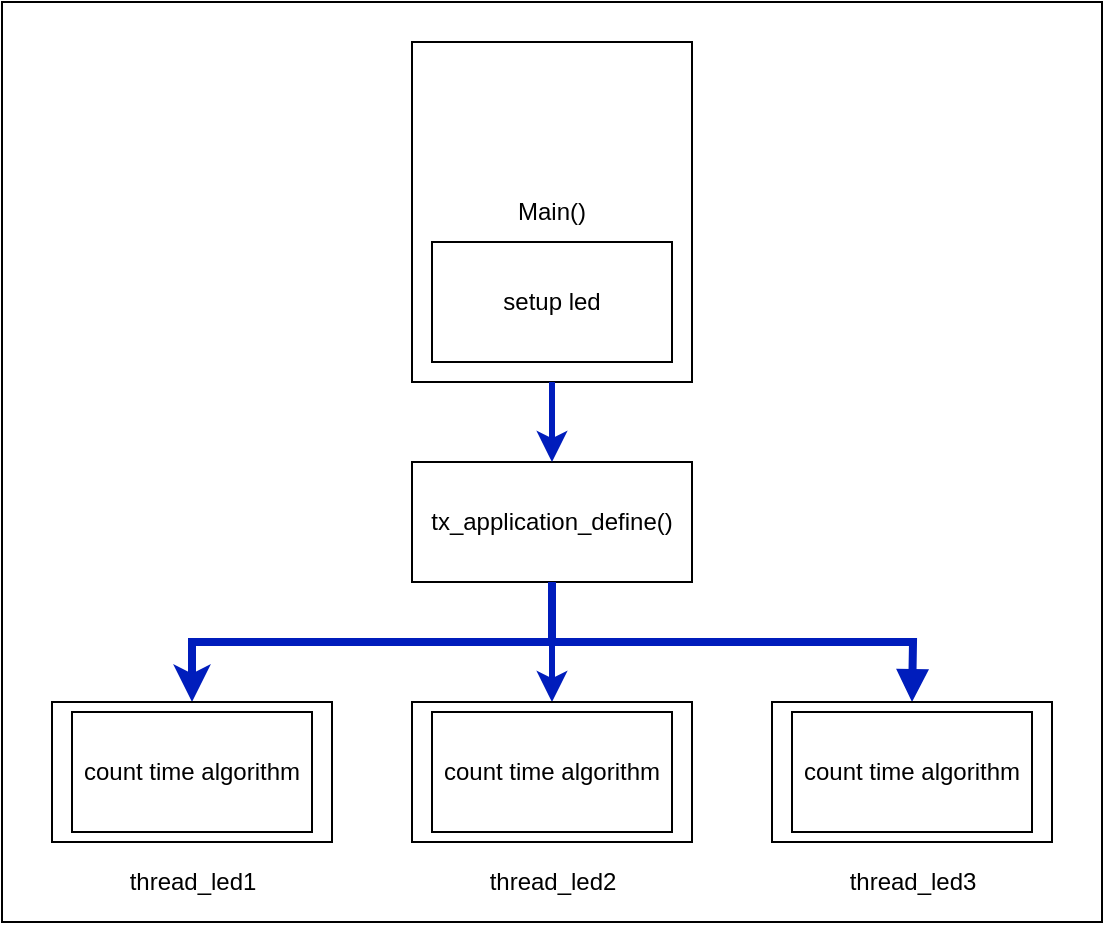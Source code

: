 <mxfile version="15.7.3" type="device" pages="2"><diagram id="cRVAXnTOFjp3nSJqKgAd" name="Page-1"><mxGraphModel dx="1574" dy="846" grid="1" gridSize="10" guides="1" tooltips="1" connect="1" arrows="1" fold="1" page="1" pageScale="1" pageWidth="827" pageHeight="1169" math="0" shadow="0"><root><mxCell id="0"/><mxCell id="1" parent="0"/><mxCell id="h6bPNr3g_7eUPRkoEgeZ-9" value="" style="group" vertex="1" connectable="0" parent="1"><mxGeometry x="125" y="30" width="550" height="460" as="geometry"/></mxCell><mxCell id="h6bPNr3g_7eUPRkoEgeZ-1" value="" style="rounded=0;whiteSpace=wrap;html=1;" vertex="1" parent="h6bPNr3g_7eUPRkoEgeZ-9"><mxGeometry width="550" height="460" as="geometry"/></mxCell><mxCell id="QPXnfe6qVKNh6VUDUDty-6" value="Main()" style="rounded=0;whiteSpace=wrap;html=1;" vertex="1" parent="h6bPNr3g_7eUPRkoEgeZ-9"><mxGeometry x="205" y="20" width="140" height="170" as="geometry"/></mxCell><mxCell id="QPXnfe6qVKNh6VUDUDty-23" style="edgeStyle=orthogonalEdgeStyle;rounded=0;orthogonalLoop=1;jettySize=auto;html=1;exitX=0.5;exitY=1;exitDx=0;exitDy=0;entryX=0.5;entryY=0;entryDx=0;entryDy=0;strokeWidth=3;fillColor=#0050ef;strokeColor=#001DBC;" edge="1" parent="h6bPNr3g_7eUPRkoEgeZ-9" source="QPXnfe6qVKNh6VUDUDty-7"><mxGeometry relative="1" as="geometry"><mxPoint x="275" y="350" as="targetPoint"/></mxGeometry></mxCell><mxCell id="QPXnfe6qVKNh6VUDUDty-7" value="tx_application_define()" style="rounded=0;whiteSpace=wrap;html=1;" vertex="1" parent="h6bPNr3g_7eUPRkoEgeZ-9"><mxGeometry x="205" y="230" width="140" height="60" as="geometry"/></mxCell><mxCell id="QPXnfe6qVKNh6VUDUDty-22" style="edgeStyle=orthogonalEdgeStyle;rounded=0;orthogonalLoop=1;jettySize=auto;html=1;exitX=0.5;exitY=1;exitDx=0;exitDy=0;entryX=0.5;entryY=0;entryDx=0;entryDy=0;strokeWidth=3;fillColor=#0050ef;strokeColor=#001DBC;" edge="1" parent="h6bPNr3g_7eUPRkoEgeZ-9" source="QPXnfe6qVKNh6VUDUDty-6" target="QPXnfe6qVKNh6VUDUDty-7"><mxGeometry relative="1" as="geometry"/></mxCell><mxCell id="QPXnfe6qVKNh6VUDUDty-24" style="edgeStyle=orthogonalEdgeStyle;rounded=0;orthogonalLoop=1;jettySize=auto;html=1;exitX=0.5;exitY=1;exitDx=0;exitDy=0;entryX=0.5;entryY=0;entryDx=0;entryDy=0;strokeWidth=4;fillColor=#0050ef;strokeColor=#001DBC;" edge="1" parent="h6bPNr3g_7eUPRkoEgeZ-9" source="QPXnfe6qVKNh6VUDUDty-7" target="QPXnfe6qVKNh6VUDUDty-10"><mxGeometry relative="1" as="geometry"/></mxCell><mxCell id="QPXnfe6qVKNh6VUDUDty-25" style="edgeStyle=orthogonalEdgeStyle;rounded=0;orthogonalLoop=1;jettySize=auto;html=1;exitX=0.5;exitY=1;exitDx=0;exitDy=0;entryX=0.5;entryY=0;entryDx=0;entryDy=0;endArrow=block;endFill=1;strokeWidth=4;fillColor=#0050ef;strokeColor=#001DBC;" edge="1" parent="h6bPNr3g_7eUPRkoEgeZ-9" source="QPXnfe6qVKNh6VUDUDty-7"><mxGeometry relative="1" as="geometry"><mxPoint x="455" y="350" as="targetPoint"/></mxGeometry></mxCell><mxCell id="QPXnfe6qVKNh6VUDUDty-18" value="setup led" style="rounded=0;whiteSpace=wrap;html=1;" vertex="1" parent="h6bPNr3g_7eUPRkoEgeZ-9"><mxGeometry x="215" y="120" width="120" height="60" as="geometry"/></mxCell><mxCell id="QPXnfe6qVKNh6VUDUDty-26" value="thread_led1" style="text;html=1;align=center;verticalAlign=middle;resizable=0;points=[];autosize=1;strokeColor=none;fillColor=none;" vertex="1" parent="h6bPNr3g_7eUPRkoEgeZ-9"><mxGeometry x="55" y="430" width="80" height="20" as="geometry"/></mxCell><mxCell id="QPXnfe6qVKNh6VUDUDty-27" value="thread_led2" style="text;html=1;align=center;verticalAlign=middle;resizable=0;points=[];autosize=1;strokeColor=none;fillColor=none;" vertex="1" parent="h6bPNr3g_7eUPRkoEgeZ-9"><mxGeometry x="235" y="430" width="80" height="20" as="geometry"/></mxCell><mxCell id="QPXnfe6qVKNh6VUDUDty-28" value="thread_led3" style="text;html=1;align=center;verticalAlign=middle;resizable=0;points=[];autosize=1;strokeColor=none;fillColor=none;" vertex="1" parent="h6bPNr3g_7eUPRkoEgeZ-9"><mxGeometry x="415" y="430" width="80" height="20" as="geometry"/></mxCell><mxCell id="h6bPNr3g_7eUPRkoEgeZ-2" value="" style="group" vertex="1" connectable="0" parent="h6bPNr3g_7eUPRkoEgeZ-9"><mxGeometry x="25" y="350" width="140" height="70" as="geometry"/></mxCell><mxCell id="QPXnfe6qVKNh6VUDUDty-10" value="" style="rounded=0;whiteSpace=wrap;html=1;" vertex="1" parent="h6bPNr3g_7eUPRkoEgeZ-2"><mxGeometry width="140" height="70" as="geometry"/></mxCell><mxCell id="QPXnfe6qVKNh6VUDUDty-15" value="count time algorithm" style="rounded=0;whiteSpace=wrap;html=1;" vertex="1" parent="h6bPNr3g_7eUPRkoEgeZ-2"><mxGeometry x="10" y="5" width="120" height="60" as="geometry"/></mxCell><mxCell id="h6bPNr3g_7eUPRkoEgeZ-3" value="" style="group" vertex="1" connectable="0" parent="h6bPNr3g_7eUPRkoEgeZ-9"><mxGeometry x="385" y="350" width="140" height="70" as="geometry"/></mxCell><mxCell id="h6bPNr3g_7eUPRkoEgeZ-4" value="" style="rounded=0;whiteSpace=wrap;html=1;" vertex="1" parent="h6bPNr3g_7eUPRkoEgeZ-3"><mxGeometry width="140" height="70" as="geometry"/></mxCell><mxCell id="h6bPNr3g_7eUPRkoEgeZ-5" value="count time algorithm" style="rounded=0;whiteSpace=wrap;html=1;" vertex="1" parent="h6bPNr3g_7eUPRkoEgeZ-3"><mxGeometry x="10" y="5" width="120" height="60" as="geometry"/></mxCell><mxCell id="h6bPNr3g_7eUPRkoEgeZ-6" value="" style="group" vertex="1" connectable="0" parent="h6bPNr3g_7eUPRkoEgeZ-9"><mxGeometry x="205" y="350" width="140" height="70" as="geometry"/></mxCell><mxCell id="h6bPNr3g_7eUPRkoEgeZ-7" value="" style="rounded=0;whiteSpace=wrap;html=1;" vertex="1" parent="h6bPNr3g_7eUPRkoEgeZ-6"><mxGeometry width="140" height="70" as="geometry"/></mxCell><mxCell id="h6bPNr3g_7eUPRkoEgeZ-8" value="count time algorithm" style="rounded=0;whiteSpace=wrap;html=1;" vertex="1" parent="h6bPNr3g_7eUPRkoEgeZ-6"><mxGeometry x="10" y="5" width="120" height="60" as="geometry"/></mxCell></root></mxGraphModel></diagram><diagram id="vUugopAX1IHKZuc3UWVY" name="Page-2"><mxGraphModel dx="1102" dy="592" grid="1" gridSize="10" guides="1" tooltips="1" connect="1" arrows="1" fold="1" page="1" pageScale="1" pageWidth="827" pageHeight="1169" math="0" shadow="0"><root><mxCell id="NecvfetFRgocOsYv4QJs-0"/><mxCell id="NecvfetFRgocOsYv4QJs-1" parent="NecvfetFRgocOsYv4QJs-0"/><mxCell id="NecvfetFRgocOsYv4QJs-8" value="" style="group" vertex="1" connectable="0" parent="NecvfetFRgocOsYv4QJs-1"><mxGeometry x="160" y="210" width="452.5" height="160" as="geometry"/></mxCell><mxCell id="NecvfetFRgocOsYv4QJs-9" value="" style="rounded=0;whiteSpace=wrap;html=1;" vertex="1" parent="NecvfetFRgocOsYv4QJs-8"><mxGeometry x="-7.5" y="-30" width="460" height="190" as="geometry"/></mxCell><mxCell id="NecvfetFRgocOsYv4QJs-2" value="" style="rounded=0;whiteSpace=wrap;html=1;" vertex="1" parent="NecvfetFRgocOsYv4QJs-8"><mxGeometry x="5" y="30" width="440" height="100" as="geometry"/></mxCell><mxCell id="NecvfetFRgocOsYv4QJs-3" value="stack 1" style="rounded=0;whiteSpace=wrap;html=1;" vertex="1" parent="NecvfetFRgocOsYv4QJs-8"><mxGeometry x="25" y="50" width="120" height="60" as="geometry"/></mxCell><mxCell id="NecvfetFRgocOsYv4QJs-4" value="stack 2" style="rounded=0;whiteSpace=wrap;html=1;" vertex="1" parent="NecvfetFRgocOsYv4QJs-8"><mxGeometry x="165" y="50" width="120" height="60" as="geometry"/></mxCell><mxCell id="NecvfetFRgocOsYv4QJs-5" value="stack 3" style="rounded=0;whiteSpace=wrap;html=1;" vertex="1" parent="NecvfetFRgocOsYv4QJs-8"><mxGeometry x="305" y="50" width="120" height="60" as="geometry"/></mxCell><mxCell id="NecvfetFRgocOsYv4QJs-6" value="Block pool" style="text;html=1;align=center;verticalAlign=middle;resizable=0;points=[];autosize=1;strokeColor=none;fillColor=none;" vertex="1" parent="NecvfetFRgocOsYv4QJs-8"><mxGeometry width="70" height="20" as="geometry"/></mxCell></root></mxGraphModel></diagram></mxfile>